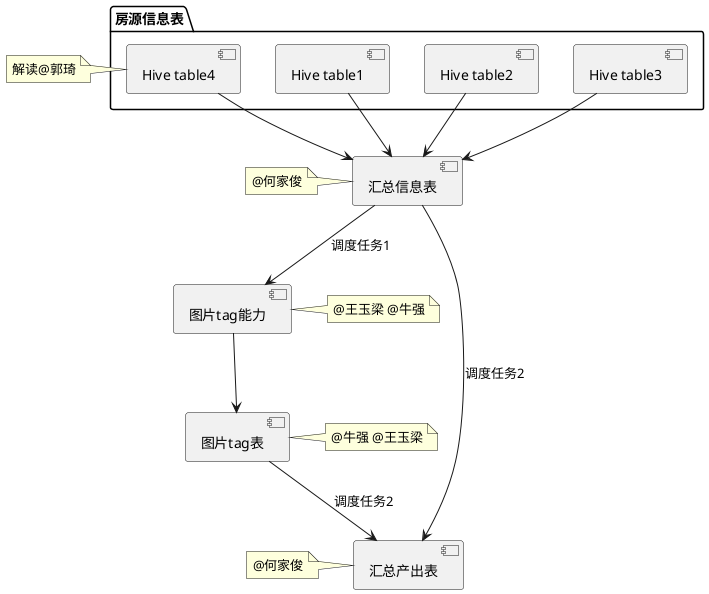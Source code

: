 @startuml 图片信息tag串联

' 实体
package "房源信息表" {
[Hive table1]
[Hive table2]
[Hive table3]
[Hive table4]
}
note left: 解读@郭琦

[汇总信息表] 
note left: @何家俊
[图片tag能力]
note left: @王玉梁 @牛强
[图片tag表]
note left: @牛强 @王玉梁
[汇总产出表]
note left: @何家俊

'关系
[Hive table1] --> [汇总信息表]
[Hive table2] --> [汇总信息表]
[Hive table3] --> [汇总信息表]
[Hive table4] --> [汇总信息表]

[汇总信息表] --> [图片tag能力] : 调度任务1
[图片tag能力] --> [图片tag表]

[汇总信息表] --> [汇总产出表] : 调度任务2
[图片tag表] --> [汇总产出表] : 调度任务2

@enduml